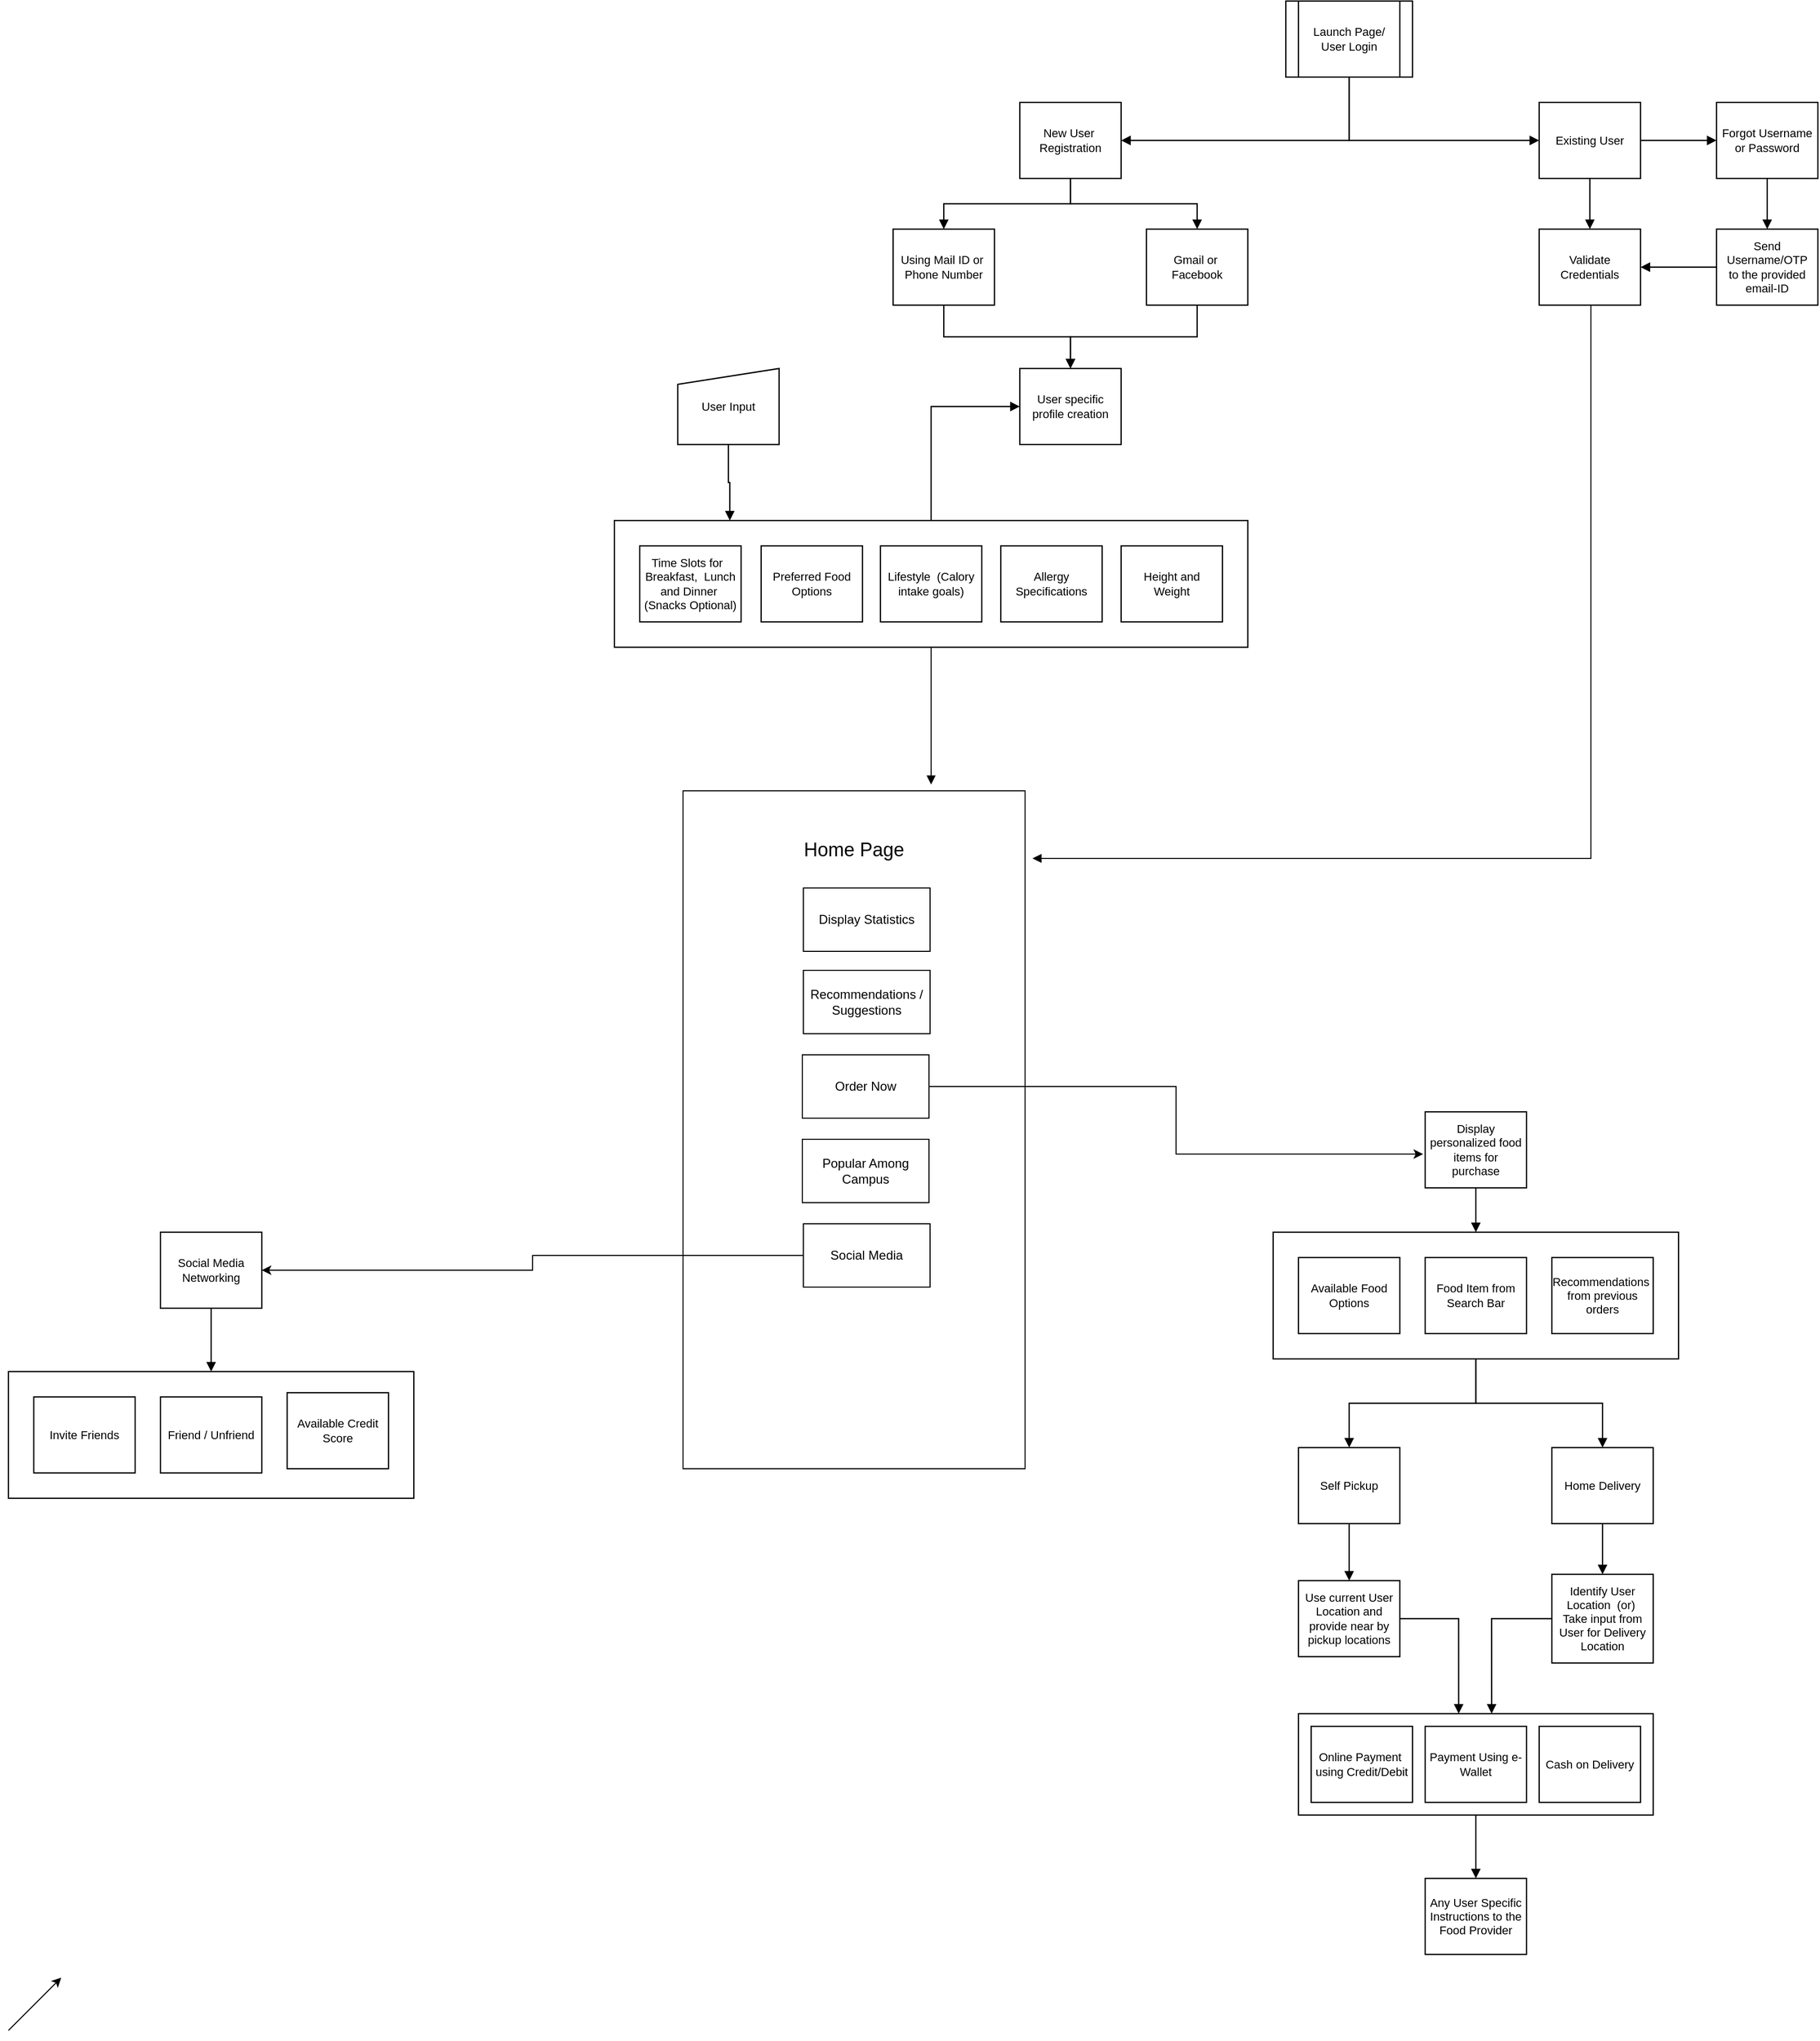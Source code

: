 <mxfile version="12.1.3" type="github" pages="1">
  <diagram id="j4Ve6LGFp_LqlS59TRNC" name="Page-1">
    <mxGraphModel dx="2834" dy="3542" grid="1" gridSize="10" guides="1" tooltips="1" connect="1" arrows="1" fold="1" page="1" pageScale="1" pageWidth="850" pageHeight="1100" math="0" shadow="0">
      <root>
        <mxCell id="0"/>
        <mxCell id="1" parent="0"/>
        <mxCell id="G5vEkRGpxdIBmQEjLXn5-1" value="Gmail or Facebook" style="html=1;whiteSpace=wrap;;fontSize=11;fontColor=#000000;spacing=5;strokeOpacity=100;strokeWidth=1.2;" parent="1" vertex="1">
          <mxGeometry x="288" y="-1476" width="96" height="72" as="geometry"/>
        </mxCell>
        <mxCell id="G5vEkRGpxdIBmQEjLXn5-2" value="Using Mail ID or Phone Number" style="html=1;whiteSpace=wrap;;fontSize=11;fontColor=#000000;spacing=5;strokeOpacity=100;strokeWidth=1.2;" parent="1" vertex="1">
          <mxGeometry x="48" y="-1476" width="96" height="72" as="geometry"/>
        </mxCell>
        <mxCell id="G5vEkRGpxdIBmQEjLXn5-3" value="Launch Page/ User Login" style="html=1;whiteSpace=wrap;shape=process;fontSize=11;fontColor=#000000;spacing=5;strokeOpacity=100;strokeWidth=1.2;" parent="1" vertex="1">
          <mxGeometry x="420" y="-1692" width="120" height="72" as="geometry"/>
        </mxCell>
        <mxCell id="G5vEkRGpxdIBmQEjLXn5-4" value="New User Registration" style="html=1;whiteSpace=wrap;;fontSize=11;fontColor=#000000;spacing=5;strokeOpacity=100;strokeWidth=1.2;" parent="1" vertex="1">
          <mxGeometry x="168" y="-1596" width="96" height="72" as="geometry"/>
        </mxCell>
        <mxCell id="G5vEkRGpxdIBmQEjLXn5-5" value="" style="html=1;jettySize=18;fontSize=11;strokeOpacity=100;strokeWidth=1.2;rounded=1;arcSize=0;edgeStyle=orthogonalEdgeStyle;startArrow=none;endArrow=block;endFill=1;exitX=0.5;exitY=1.008;exitPerimeter=1;entryX=1.006;entryY=0.5;entryPerimeter=1;" parent="1" source="G5vEkRGpxdIBmQEjLXn5-3" target="G5vEkRGpxdIBmQEjLXn5-4" edge="1">
          <mxGeometry width="100" height="100" relative="1" as="geometry"/>
        </mxCell>
        <mxCell id="G5vEkRGpxdIBmQEjLXn5-6" value="" style="html=1;jettySize=18;fontSize=11;strokeOpacity=100;strokeWidth=1.2;rounded=1;arcSize=0;edgeStyle=orthogonalEdgeStyle;startArrow=none;endArrow=block;endFill=1;exitX=0.5;exitY=1.008;exitPerimeter=1;entryX=-0.006;entryY=0.5;entryPerimeter=1;" parent="1" source="G5vEkRGpxdIBmQEjLXn5-3" target="G5vEkRGpxdIBmQEjLXn5-7" edge="1">
          <mxGeometry width="100" height="100" relative="1" as="geometry"/>
        </mxCell>
        <mxCell id="G5vEkRGpxdIBmQEjLXn5-7" value="Existing User" style="html=1;whiteSpace=wrap;;fontSize=11;fontColor=#000000;spacing=5;strokeOpacity=100;strokeWidth=1.2;" parent="1" vertex="1">
          <mxGeometry x="660" y="-1596" width="96" height="72" as="geometry"/>
        </mxCell>
        <mxCell id="C2ncP2t12pnEXz2GOJXT-22" style="edgeStyle=elbowEdgeStyle;rounded=0;orthogonalLoop=1;jettySize=auto;html=1;exitX=0.5;exitY=1;exitDx=0;exitDy=0;endArrow=block;endFill=1;" edge="1" parent="1" source="G5vEkRGpxdIBmQEjLXn5-8">
          <mxGeometry relative="1" as="geometry">
            <mxPoint x="180" y="-880" as="targetPoint"/>
            <Array as="points">
              <mxPoint x="709" y="-1220"/>
            </Array>
          </mxGeometry>
        </mxCell>
        <mxCell id="G5vEkRGpxdIBmQEjLXn5-8" value="Validate Credentials" style="html=1;whiteSpace=wrap;;fontSize=11;fontColor=#000000;spacing=5;strokeOpacity=100;strokeWidth=1.2;" parent="1" vertex="1">
          <mxGeometry x="660" y="-1476" width="96" height="72" as="geometry"/>
        </mxCell>
        <mxCell id="G5vEkRGpxdIBmQEjLXn5-9" value="User specific profile creation" style="html=1;whiteSpace=wrap;;fontSize=11;fontColor=#000000;spacing=5;strokeOpacity=100;strokeWidth=1.2;" parent="1" vertex="1">
          <mxGeometry x="168" y="-1344" width="96" height="72" as="geometry"/>
        </mxCell>
        <mxCell id="G5vEkRGpxdIBmQEjLXn5-10" value="" style="html=1;jettySize=18;fontSize=11;strokeOpacity=100;strokeWidth=1.2;rounded=1;arcSize=0;edgeStyle=orthogonalEdgeStyle;startArrow=none;endArrow=block;endFill=1;exitX=0.5;exitY=1.008;exitPerimeter=1;entryX=0.5;entryY=-0.008;entryPerimeter=1;" parent="1" source="G5vEkRGpxdIBmQEjLXn5-4" target="G5vEkRGpxdIBmQEjLXn5-2" edge="1">
          <mxGeometry width="100" height="100" relative="1" as="geometry"/>
        </mxCell>
        <mxCell id="G5vEkRGpxdIBmQEjLXn5-11" value="" style="html=1;jettySize=18;fontSize=11;strokeOpacity=100;strokeWidth=1.2;rounded=1;arcSize=0;edgeStyle=orthogonalEdgeStyle;startArrow=none;endArrow=block;endFill=1;exitX=0.5;exitY=1.008;exitPerimeter=1;entryX=0.5;entryY=-0.008;entryPerimeter=1;" parent="1" source="G5vEkRGpxdIBmQEjLXn5-4" target="G5vEkRGpxdIBmQEjLXn5-1" edge="1">
          <mxGeometry width="100" height="100" relative="1" as="geometry"/>
        </mxCell>
        <mxCell id="G5vEkRGpxdIBmQEjLXn5-12" value="" style="html=1;jettySize=18;fontSize=11;strokeOpacity=100;strokeWidth=1.2;rounded=1;arcSize=0;edgeStyle=orthogonalEdgeStyle;startArrow=none;endArrow=block;endFill=1;exitX=0.5;exitY=1.008;exitPerimeter=1;entryX=0.5;entryY=-0.008;entryPerimeter=1;" parent="1" source="G5vEkRGpxdIBmQEjLXn5-2" target="G5vEkRGpxdIBmQEjLXn5-9" edge="1">
          <mxGeometry width="100" height="100" relative="1" as="geometry"/>
        </mxCell>
        <mxCell id="G5vEkRGpxdIBmQEjLXn5-13" value="" style="html=1;jettySize=18;fontSize=11;strokeOpacity=100;strokeWidth=1.2;rounded=1;arcSize=0;edgeStyle=orthogonalEdgeStyle;startArrow=none;endArrow=block;endFill=1;exitX=0.5;exitY=1.008;exitPerimeter=1;entryX=0.5;entryY=-0.008;entryPerimeter=1;" parent="1" source="G5vEkRGpxdIBmQEjLXn5-1" target="G5vEkRGpxdIBmQEjLXn5-9" edge="1">
          <mxGeometry width="100" height="100" relative="1" as="geometry"/>
        </mxCell>
        <mxCell id="G5vEkRGpxdIBmQEjLXn5-14" value="Social Media Networking" style="html=1;whiteSpace=wrap;;fontSize=11;fontColor=#000000;spacing=5;strokeOpacity=100;strokeWidth=1.2;" parent="1" vertex="1">
          <mxGeometry x="-646" y="-526" width="96" height="72" as="geometry"/>
        </mxCell>
        <mxCell id="C2ncP2t12pnEXz2GOJXT-9" value="Social Media Networking" style="html=1;whiteSpace=wrap;;fontSize=11;fontColor=#000000;spacing=5;strokeOpacity=100;strokeWidth=1.2;" vertex="1" parent="1">
          <mxGeometry x="-742" y="-386" width="96" height="72" as="geometry"/>
        </mxCell>
        <mxCell id="G5vEkRGpxdIBmQEjLXn5-15" value="" style="html=1;jettySize=18;fontSize=11;strokeOpacity=100;strokeWidth=1.2;rounded=1;arcSize=0;edgeStyle=orthogonalEdgeStyle;startArrow=none;endArrow=block;endFill=1;exitX=0.5;exitY=1.008;exitPerimeter=1;entryX=0.5;entryY=-0.008;entryPerimeter=1;" parent="1" source="G5vEkRGpxdIBmQEjLXn5-7" target="G5vEkRGpxdIBmQEjLXn5-8" edge="1">
          <mxGeometry width="100" height="100" relative="1" as="geometry"/>
        </mxCell>
        <mxCell id="G5vEkRGpxdIBmQEjLXn5-16" value="" style="html=1;jettySize=18;fontSize=11;strokeOpacity=100;strokeWidth=1.2;rounded=1;arcSize=0;edgeStyle=orthogonalEdgeStyle;startArrow=none;endArrow=block;endFill=1;exitX=1.006;exitY=0.5;exitPerimeter=1;entryX=-0.006;entryY=0.5;entryPerimeter=1;" parent="1" source="G5vEkRGpxdIBmQEjLXn5-7" target="G5vEkRGpxdIBmQEjLXn5-17" edge="1">
          <mxGeometry width="100" height="100" relative="1" as="geometry"/>
        </mxCell>
        <mxCell id="G5vEkRGpxdIBmQEjLXn5-17" value="Forgot Username or Password" style="html=1;whiteSpace=wrap;;fontSize=11;fontColor=#000000;spacing=5;strokeOpacity=100;strokeWidth=1.2;" parent="1" vertex="1">
          <mxGeometry x="828" y="-1596" width="96" height="72" as="geometry"/>
        </mxCell>
        <mxCell id="G5vEkRGpxdIBmQEjLXn5-18" value="" style="html=1;jettySize=18;fontSize=11;strokeOpacity=100;strokeWidth=1.2;rounded=1;arcSize=0;edgeStyle=orthogonalEdgeStyle;startArrow=none;endArrow=block;endFill=1;exitX=0.5;exitY=1.008;exitPerimeter=1;entryX=0.5;entryY=-0.008;entryPerimeter=1;" parent="1" source="G5vEkRGpxdIBmQEjLXn5-17" target="G5vEkRGpxdIBmQEjLXn5-19" edge="1">
          <mxGeometry width="100" height="100" relative="1" as="geometry"/>
        </mxCell>
        <mxCell id="G5vEkRGpxdIBmQEjLXn5-19" value="Send Username/OTP to the provided email-ID" style="html=1;whiteSpace=wrap;;fontSize=11;fontColor=#000000;spacing=5;strokeOpacity=100;strokeWidth=1.2;" parent="1" vertex="1">
          <mxGeometry x="828" y="-1476" width="96" height="72" as="geometry"/>
        </mxCell>
        <mxCell id="G5vEkRGpxdIBmQEjLXn5-20" value="" style="html=1;jettySize=18;fontSize=11;strokeOpacity=100;strokeWidth=1.2;rounded=1;arcSize=0;edgeStyle=orthogonalEdgeStyle;startArrow=none;endArrow=block;endFill=1;exitX=-0.006;exitY=0.5;exitPerimeter=1;entryX=1.006;entryY=0.5;entryPerimeter=1;" parent="1" source="G5vEkRGpxdIBmQEjLXn5-19" target="G5vEkRGpxdIBmQEjLXn5-8" edge="1">
          <mxGeometry width="100" height="100" relative="1" as="geometry"/>
        </mxCell>
        <mxCell id="C2ncP2t12pnEXz2GOJXT-21" style="edgeStyle=elbowEdgeStyle;rounded=0;orthogonalLoop=1;jettySize=auto;html=1;exitX=0.5;exitY=1;exitDx=0;exitDy=0;endArrow=block;endFill=1;" edge="1" parent="1" source="G5vEkRGpxdIBmQEjLXn5-21">
          <mxGeometry relative="1" as="geometry">
            <mxPoint x="83.667" y="-950" as="targetPoint"/>
          </mxGeometry>
        </mxCell>
        <mxCell id="G5vEkRGpxdIBmQEjLXn5-21" value="Process" style="html=1;whiteSpace=wrap;;fontSize=11;fontColor=#000000;spacing=5;strokeOpacity=100;strokeWidth=1.2;" parent="1" vertex="1">
          <mxGeometry x="-216" y="-1200" width="600" height="120" as="geometry"/>
        </mxCell>
        <mxCell id="G5vEkRGpxdIBmQEjLXn5-22" value="Time Slots for  Breakfast,  Lunch and Dinner (Snacks Optional)" style="html=1;whiteSpace=wrap;;fontSize=11;fontColor=#000000;spacing=5;strokeOpacity=100;strokeWidth=1.2;" parent="1" vertex="1">
          <mxGeometry x="-192" y="-1176" width="96" height="72" as="geometry"/>
        </mxCell>
        <mxCell id="G5vEkRGpxdIBmQEjLXn5-23" value="Preferred Food Options" style="html=1;whiteSpace=wrap;;fontSize=11;fontColor=#000000;spacing=5;strokeOpacity=100;strokeWidth=1.2;" parent="1" vertex="1">
          <mxGeometry x="-77" y="-1176" width="96" height="72" as="geometry"/>
        </mxCell>
        <mxCell id="G5vEkRGpxdIBmQEjLXn5-24" value="Lifestyle  (Calory intake goals)" style="html=1;whiteSpace=wrap;;fontSize=11;fontColor=#000000;spacing=5;strokeOpacity=100;strokeWidth=1.2;" parent="1" vertex="1">
          <mxGeometry x="36" y="-1176" width="96" height="72" as="geometry"/>
        </mxCell>
        <mxCell id="G5vEkRGpxdIBmQEjLXn5-25" value="Allergy Specifications" style="html=1;whiteSpace=wrap;;fontSize=11;fontColor=#000000;spacing=5;strokeOpacity=100;strokeWidth=1.2;" parent="1" vertex="1">
          <mxGeometry x="150" y="-1176" width="96" height="72" as="geometry"/>
        </mxCell>
        <mxCell id="G5vEkRGpxdIBmQEjLXn5-26" value="Height and Weight" style="html=1;whiteSpace=wrap;;fontSize=11;fontColor=#000000;spacing=5;strokeOpacity=100;strokeWidth=1.2;" parent="1" vertex="1">
          <mxGeometry x="264" y="-1176" width="96" height="72" as="geometry"/>
        </mxCell>
        <mxCell id="G5vEkRGpxdIBmQEjLXn5-27" value="" style="html=1;jettySize=18;fontSize=11;strokeOpacity=100;strokeWidth=1.2;rounded=1;arcSize=0;edgeStyle=orthogonalEdgeStyle;startArrow=none;endArrow=block;endFill=1;exitX=0.5;exitY=-0.005;exitPerimeter=1;entryX=-0.006;entryY=0.5;entryPerimeter=1;" parent="1" source="G5vEkRGpxdIBmQEjLXn5-21" target="G5vEkRGpxdIBmQEjLXn5-9" edge="1">
          <mxGeometry width="100" height="100" relative="1" as="geometry"/>
        </mxCell>
        <mxCell id="G5vEkRGpxdIBmQEjLXn5-28" value="Display personalized food items for purchase" style="html=1;whiteSpace=wrap;;fontSize=11;fontColor=#000000;spacing=5;strokeOpacity=100;strokeWidth=1.2;" parent="1" vertex="1">
          <mxGeometry x="552" y="-640" width="96" height="72" as="geometry"/>
        </mxCell>
        <mxCell id="G5vEkRGpxdIBmQEjLXn5-31" value="Process" style="html=1;whiteSpace=wrap;;fontSize=11;fontColor=#000000;spacing=5;strokeOpacity=100;strokeWidth=1.2;" parent="1" vertex="1">
          <mxGeometry x="-790" y="-394" width="384" height="120" as="geometry"/>
        </mxCell>
        <mxCell id="G5vEkRGpxdIBmQEjLXn5-32" value="Invite Friends" style="html=1;whiteSpace=wrap;;fontSize=11;fontColor=#000000;spacing=5;strokeOpacity=100;strokeWidth=1.2;" parent="1" vertex="1">
          <mxGeometry x="-766" y="-370" width="96" height="72" as="geometry"/>
        </mxCell>
        <mxCell id="G5vEkRGpxdIBmQEjLXn5-33" value="Friend / Unfriend" style="html=1;whiteSpace=wrap;;fontSize=11;fontColor=#000000;spacing=5;strokeOpacity=100;strokeWidth=1.2;" parent="1" vertex="1">
          <mxGeometry x="-646" y="-370" width="96" height="72" as="geometry"/>
        </mxCell>
        <mxCell id="G5vEkRGpxdIBmQEjLXn5-34" value="Available Credit Score" style="html=1;whiteSpace=wrap;;fontSize=11;fontColor=#000000;spacing=5;strokeOpacity=100;strokeWidth=1.2;" parent="1" vertex="1">
          <mxGeometry x="-526" y="-374" width="96" height="72" as="geometry"/>
        </mxCell>
        <mxCell id="G5vEkRGpxdIBmQEjLXn5-35" value="" style="html=1;jettySize=18;fontSize=11;strokeOpacity=100;strokeWidth=1.2;rounded=1;arcSize=0;edgeStyle=orthogonalEdgeStyle;startArrow=none;endArrow=block;endFill=1;exitX=0.5;exitY=1.008;exitPerimeter=1;entryX=0.5;entryY=-0.005;entryPerimeter=1;" parent="1" source="G5vEkRGpxdIBmQEjLXn5-14" target="G5vEkRGpxdIBmQEjLXn5-31" edge="1">
          <mxGeometry width="100" height="100" relative="1" as="geometry"/>
        </mxCell>
        <mxCell id="G5vEkRGpxdIBmQEjLXn5-36" value="" style="html=1;whiteSpace=wrap;;fontSize=11;spacing=5;strokeOpacity=100;strokeWidth=1.2;" parent="1" vertex="1">
          <mxGeometry x="408" y="-526" width="384" height="120" as="geometry"/>
        </mxCell>
        <mxCell id="G5vEkRGpxdIBmQEjLXn5-37" value="Available Food Options" style="html=1;whiteSpace=wrap;;fontSize=11;fontColor=#000000;spacing=5;strokeOpacity=100;strokeWidth=1.2;" parent="1" vertex="1">
          <mxGeometry x="432" y="-502" width="96" height="72" as="geometry"/>
        </mxCell>
        <mxCell id="G5vEkRGpxdIBmQEjLXn5-38" value="Food Item from Search Bar" style="html=1;whiteSpace=wrap;;fontSize=11;fontColor=#000000;spacing=5;strokeOpacity=100;strokeWidth=1.2;" parent="1" vertex="1">
          <mxGeometry x="552" y="-502" width="96" height="72" as="geometry"/>
        </mxCell>
        <mxCell id="G5vEkRGpxdIBmQEjLXn5-39" value="Recommendations from previous orders" style="html=1;whiteSpace=wrap;;fontSize=11;fontColor=#000000;spacing=5;strokeOpacity=100;strokeWidth=1.2;" parent="1" vertex="1">
          <mxGeometry x="672" y="-502" width="96" height="72" as="geometry"/>
        </mxCell>
        <mxCell id="G5vEkRGpxdIBmQEjLXn5-40" value="Self Pickup" style="html=1;whiteSpace=wrap;;fontSize=11;fontColor=#000000;spacing=5;strokeOpacity=100;strokeWidth=1.2;" parent="1" vertex="1">
          <mxGeometry x="432" y="-322" width="96" height="72" as="geometry"/>
        </mxCell>
        <mxCell id="G5vEkRGpxdIBmQEjLXn5-41" value="Home Delivery" style="html=1;whiteSpace=wrap;;fontSize=11;fontColor=#000000;spacing=5;strokeOpacity=100;strokeWidth=1.2;" parent="1" vertex="1">
          <mxGeometry x="672" y="-322" width="96" height="72" as="geometry"/>
        </mxCell>
        <mxCell id="G5vEkRGpxdIBmQEjLXn5-42" value="Use current User Location and provide near by pickup locations" style="html=1;whiteSpace=wrap;;fontSize=11;fontColor=#000000;spacing=5;strokeOpacity=100;strokeWidth=1.2;" parent="1" vertex="1">
          <mxGeometry x="432" y="-196" width="96" height="72" as="geometry"/>
        </mxCell>
        <mxCell id="G5vEkRGpxdIBmQEjLXn5-43" value="Identify User Location  (or) Take input from User for Delivery Location" style="html=1;whiteSpace=wrap;;fontSize=11;fontColor=#000000;spacing=5;strokeOpacity=100;strokeWidth=1.2;" parent="1" vertex="1">
          <mxGeometry x="672" y="-202" width="96" height="84" as="geometry"/>
        </mxCell>
        <mxCell id="G5vEkRGpxdIBmQEjLXn5-44" value="" style="html=1;jettySize=18;fontSize=11;strokeOpacity=100;strokeWidth=1.2;rounded=1;arcSize=0;edgeStyle=orthogonalEdgeStyle;startArrow=none;endArrow=block;endFill=1;exitX=0.5;exitY=1.008;exitPerimeter=1;entryX=0.5;entryY=-0.008;entryPerimeter=1;" parent="1" source="G5vEkRGpxdIBmQEjLXn5-40" target="G5vEkRGpxdIBmQEjLXn5-42" edge="1">
          <mxGeometry width="100" height="100" relative="1" as="geometry"/>
        </mxCell>
        <mxCell id="G5vEkRGpxdIBmQEjLXn5-45" value="" style="html=1;jettySize=18;fontSize=11;strokeOpacity=100;strokeWidth=1.2;rounded=1;arcSize=0;edgeStyle=orthogonalEdgeStyle;startArrow=none;endArrow=block;endFill=1;exitX=0.5;exitY=1.008;exitPerimeter=1;entryX=0.5;entryY=-0.007;entryPerimeter=1;" parent="1" source="G5vEkRGpxdIBmQEjLXn5-41" target="G5vEkRGpxdIBmQEjLXn5-43" edge="1">
          <mxGeometry width="100" height="100" relative="1" as="geometry"/>
        </mxCell>
        <mxCell id="G5vEkRGpxdIBmQEjLXn5-46" value="Process" style="html=1;whiteSpace=wrap;;fontSize=11;fontColor=#000000;spacing=5;strokeOpacity=100;strokeWidth=1.2;" parent="1" vertex="1">
          <mxGeometry x="432" y="-70" width="336" height="96" as="geometry"/>
        </mxCell>
        <mxCell id="G5vEkRGpxdIBmQEjLXn5-47" value="Online Payment using Credit/Debit" style="html=1;whiteSpace=wrap;;fontSize=11;fontColor=#000000;spacing=5;strokeOpacity=100;strokeWidth=1.2;" parent="1" vertex="1">
          <mxGeometry x="444" y="-58" width="96" height="72" as="geometry"/>
        </mxCell>
        <mxCell id="G5vEkRGpxdIBmQEjLXn5-48" value="Payment Using e-Wallet" style="html=1;whiteSpace=wrap;;fontSize=11;fontColor=#000000;spacing=5;strokeOpacity=100;strokeWidth=1.2;" parent="1" vertex="1">
          <mxGeometry x="552" y="-58" width="96" height="72" as="geometry"/>
        </mxCell>
        <mxCell id="G5vEkRGpxdIBmQEjLXn5-49" value="Cash on Delivery" style="html=1;whiteSpace=wrap;;fontSize=11;fontColor=#000000;spacing=5;strokeOpacity=100;strokeWidth=1.2;" parent="1" vertex="1">
          <mxGeometry x="660" y="-58" width="96" height="72" as="geometry"/>
        </mxCell>
        <mxCell id="G5vEkRGpxdIBmQEjLXn5-50" value="" style="html=1;jettySize=18;fontSize=11;strokeOpacity=100;strokeWidth=1.2;rounded=1;arcSize=0;edgeStyle=orthogonalEdgeStyle;startArrow=none;endArrow=block;endFill=1;exitX=-0.006;exitY=0.5;exitPerimeter=1;entryX=0.545;entryY=-0.006;entryPerimeter=1;" parent="1" source="G5vEkRGpxdIBmQEjLXn5-43" target="G5vEkRGpxdIBmQEjLXn5-46" edge="1">
          <mxGeometry width="100" height="100" relative="1" as="geometry"/>
        </mxCell>
        <mxCell id="G5vEkRGpxdIBmQEjLXn5-51" value="" style="html=1;jettySize=18;fontSize=11;strokeOpacity=100;strokeWidth=1.2;rounded=1;arcSize=0;edgeStyle=orthogonalEdgeStyle;startArrow=none;endArrow=block;endFill=1;exitX=1.006;exitY=0.5;exitPerimeter=1;entryX=0.451;entryY=-0.006;entryPerimeter=1;" parent="1" source="G5vEkRGpxdIBmQEjLXn5-42" target="G5vEkRGpxdIBmQEjLXn5-46" edge="1">
          <mxGeometry width="100" height="100" relative="1" as="geometry"/>
        </mxCell>
        <mxCell id="G5vEkRGpxdIBmQEjLXn5-52" value="" style="html=1;jettySize=18;fontSize=11;strokeOpacity=100;strokeWidth=1.2;rounded=1;arcSize=0;edgeStyle=orthogonalEdgeStyle;startArrow=none;endArrow=block;endFill=1;exitX=0.5;exitY=1.006;exitPerimeter=1;entryX=0.5;entryY=-0.008;entryPerimeter=1;" parent="1" source="G5vEkRGpxdIBmQEjLXn5-46" target="G5vEkRGpxdIBmQEjLXn5-53" edge="1">
          <mxGeometry width="100" height="100" relative="1" as="geometry"/>
        </mxCell>
        <mxCell id="G5vEkRGpxdIBmQEjLXn5-53" value="Any User Specific Instructions to the Food Provider" style="html=1;whiteSpace=wrap;;fontSize=11;fontColor=#000000;spacing=5;strokeOpacity=100;strokeWidth=1.2;" parent="1" vertex="1">
          <mxGeometry x="552" y="86" width="96" height="72" as="geometry"/>
        </mxCell>
        <mxCell id="G5vEkRGpxdIBmQEjLXn5-54" value="" style="html=1;jettySize=18;fontSize=11;strokeOpacity=100;strokeWidth=1.2;rounded=1;arcSize=0;edgeStyle=orthogonalEdgeStyle;startArrow=none;endArrow=block;endFill=1;exitX=0.5;exitY=1.005;exitPerimeter=1;entryX=0.5;entryY=-0.008;entryPerimeter=1;" parent="1" source="G5vEkRGpxdIBmQEjLXn5-36" target="G5vEkRGpxdIBmQEjLXn5-40" edge="1">
          <mxGeometry width="100" height="100" relative="1" as="geometry"/>
        </mxCell>
        <mxCell id="G5vEkRGpxdIBmQEjLXn5-55" value="" style="html=1;jettySize=18;fontSize=11;strokeOpacity=100;strokeWidth=1.2;rounded=1;arcSize=0;edgeStyle=orthogonalEdgeStyle;startArrow=none;endArrow=block;endFill=1;exitX=0.5;exitY=1.005;exitPerimeter=1;entryX=0.5;entryY=-0.008;entryPerimeter=1;" parent="1" source="G5vEkRGpxdIBmQEjLXn5-36" target="G5vEkRGpxdIBmQEjLXn5-41" edge="1">
          <mxGeometry width="100" height="100" relative="1" as="geometry"/>
        </mxCell>
        <mxCell id="G5vEkRGpxdIBmQEjLXn5-57" value="" style="html=1;jettySize=18;fontSize=11;strokeOpacity=100;strokeWidth=1.2;rounded=1;arcSize=0;edgeStyle=orthogonalEdgeStyle;startArrow=none;endArrow=block;endFill=1;exitX=0.5;exitY=1.008;exitPerimeter=1;entryX=0.5;entryY=-0.005;entryPerimeter=1;" parent="1" source="G5vEkRGpxdIBmQEjLXn5-28" target="G5vEkRGpxdIBmQEjLXn5-36" edge="1">
          <mxGeometry width="100" height="100" relative="1" as="geometry"/>
        </mxCell>
        <mxCell id="G5vEkRGpxdIBmQEjLXn5-58" value="User Input" style="html=1;whiteSpace=wrap;shape=manualInput;size=15;fontSize=11;fontColor=#000000;spacing=5;strokeOpacity=100;strokeWidth=1.2;" parent="1" vertex="1">
          <mxGeometry x="-156" y="-1344" width="96" height="72" as="geometry"/>
        </mxCell>
        <mxCell id="G5vEkRGpxdIBmQEjLXn5-59" value="" style="html=1;jettySize=18;fontSize=11;strokeOpacity=100;strokeWidth=1.2;rounded=1;arcSize=0;edgeStyle=orthogonalEdgeStyle;startArrow=none;endArrow=block;endFill=1;exitX=0.5;exitY=1.008;exitPerimeter=1;entryX=0.179;entryY=-0.005;entryPerimeter=1;" parent="1" source="G5vEkRGpxdIBmQEjLXn5-58" target="G5vEkRGpxdIBmQEjLXn5-21" edge="1">
          <mxGeometry width="100" height="100" relative="1" as="geometry"/>
        </mxCell>
        <mxCell id="G5vEkRGpxdIBmQEjLXn5-68" value="" style="rounded=0;whiteSpace=wrap;html=1;" parent="1" vertex="1">
          <mxGeometry x="-151" y="-944" width="324" height="642" as="geometry"/>
        </mxCell>
        <mxCell id="G5vEkRGpxdIBmQEjLXn5-69" value="Display Statistics" style="rounded=0;whiteSpace=wrap;html=1;" parent="1" vertex="1">
          <mxGeometry x="-37" y="-852" width="120" height="60" as="geometry"/>
        </mxCell>
        <mxCell id="G5vEkRGpxdIBmQEjLXn5-70" value="Recommendations / Suggestions" style="rounded=0;whiteSpace=wrap;html=1;" parent="1" vertex="1">
          <mxGeometry x="-37" y="-774" width="120" height="60" as="geometry"/>
        </mxCell>
        <mxCell id="C2ncP2t12pnEXz2GOJXT-8" style="edgeStyle=elbowEdgeStyle;rounded=0;orthogonalLoop=1;jettySize=auto;html=1;" edge="1" parent="1" source="G5vEkRGpxdIBmQEjLXn5-71">
          <mxGeometry relative="1" as="geometry">
            <mxPoint x="550" y="-600" as="targetPoint"/>
          </mxGeometry>
        </mxCell>
        <mxCell id="G5vEkRGpxdIBmQEjLXn5-71" value="Order Now" style="rounded=0;whiteSpace=wrap;html=1;" parent="1" vertex="1">
          <mxGeometry x="-38" y="-694" width="120" height="60" as="geometry"/>
        </mxCell>
        <mxCell id="G5vEkRGpxdIBmQEjLXn5-76" value="&lt;font style=&quot;font-size: 18px&quot;&gt;Home Page&lt;/font&gt;" style="text;html=1;strokeColor=none;fillColor=none;align=center;verticalAlign=middle;whiteSpace=wrap;rounded=0;" parent="1" vertex="1">
          <mxGeometry x="-74" y="-910" width="170" height="44" as="geometry"/>
        </mxCell>
        <mxCell id="C2ncP2t12pnEXz2GOJXT-1" value="&lt;span style=&quot;white-space: normal&quot;&gt;Popular Among Campus&lt;/span&gt;" style="rounded=0;whiteSpace=wrap;html=1;" vertex="1" parent="1">
          <mxGeometry x="-38" y="-614" width="120" height="60" as="geometry"/>
        </mxCell>
        <mxCell id="C2ncP2t12pnEXz2GOJXT-13" style="edgeStyle=elbowEdgeStyle;rounded=0;orthogonalLoop=1;jettySize=auto;html=1;exitX=0;exitY=0.5;exitDx=0;exitDy=0;entryX=1;entryY=0.5;entryDx=0;entryDy=0;" edge="1" parent="1" source="C2ncP2t12pnEXz2GOJXT-3" target="G5vEkRGpxdIBmQEjLXn5-14">
          <mxGeometry relative="1" as="geometry"/>
        </mxCell>
        <mxCell id="C2ncP2t12pnEXz2GOJXT-3" value="Social Media" style="rounded=0;whiteSpace=wrap;html=1;" vertex="1" parent="1">
          <mxGeometry x="-37" y="-534" width="120" height="60" as="geometry"/>
        </mxCell>
        <mxCell id="C2ncP2t12pnEXz2GOJXT-12" value="" style="endArrow=classic;html=1;" edge="1" parent="1">
          <mxGeometry width="50" height="50" relative="1" as="geometry">
            <mxPoint x="-790" y="230" as="sourcePoint"/>
            <mxPoint x="-740" y="180" as="targetPoint"/>
          </mxGeometry>
        </mxCell>
      </root>
    </mxGraphModel>
  </diagram>
</mxfile>
